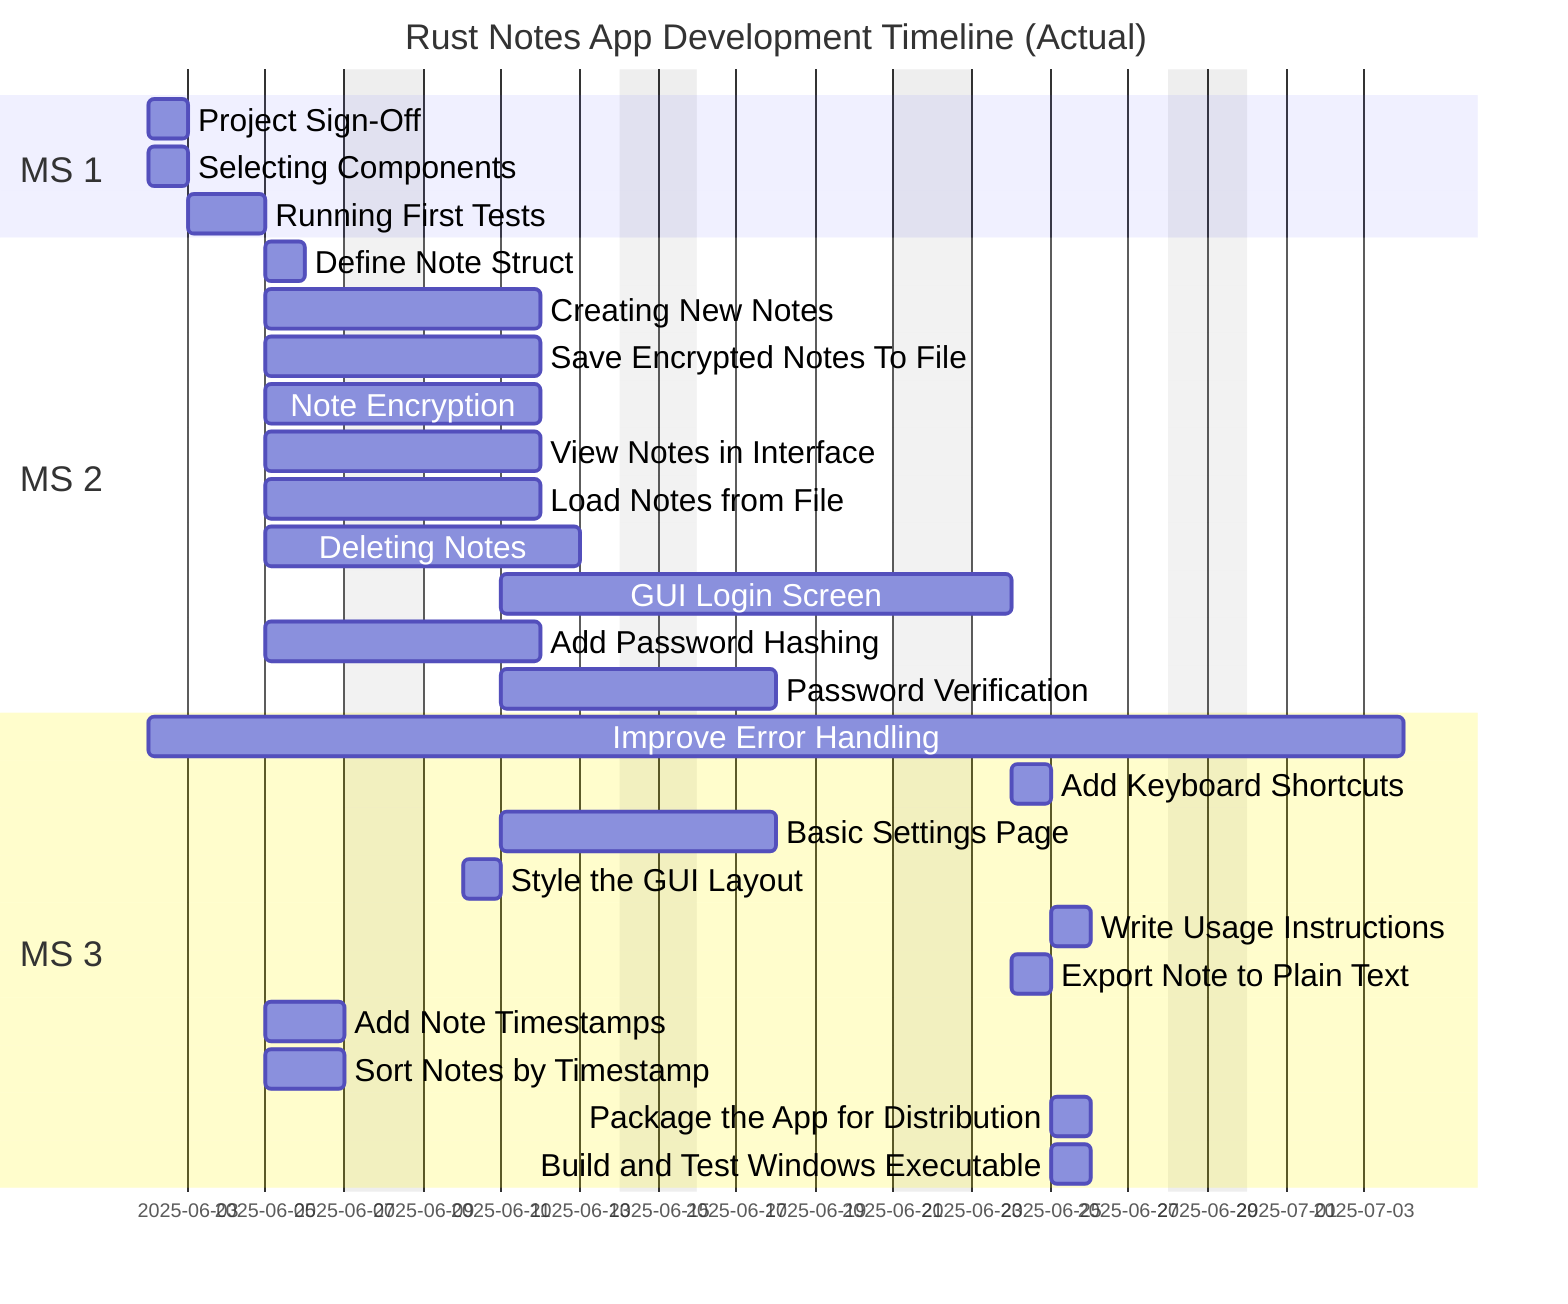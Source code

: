 %%{init: {
  'gantt': {
    'fontSize': 16,
    'sectionFontSize': 18
  }
}}%%
gantt
    todayMarker off
    excludes weekends
    title Rust Notes App Development Timeline (Actual)
    dateFormat  DD.MM.YYYY
    section MS 1
    Project Sign-Off                  :          req,   02.06.2025, 03.06.2025
    Selecting Components              :         core,   02.06.2025, 03.06.2025
    Running First Tests               :         test,   03.06.2025, 05.06.2025
    section MS 2
    Define Note Struct                :         core,   05.06.2025, 06.06.2025
    Creating New Notes                :         data,   05.06.2025, 10.06.2025
    Save Encrypted Notes To File      :         data,   05.06.2025, 10.06.2025
    Note Encryption                   :         safety, 05.06.2025, 10.06.2025
    View Notes in Interface           :         ui,     05.06.2025, 10.06.2025
    Load Notes from File              :         data,   05.06.2025, 10.06.2025
    Deleting Notes                    :         data,   05.06.2025, 11.06.2025
    GUI Login Screen                  :         ui,     11.06.2025, 20.06.2025
    Add Password Hashing              :         data,   05.06.2025, 10.06.2025
    Password Verification             :         data,   11.06.2025, 16.06.2025
    section MS 3
    Improve Error Handling            :         ux,     02.06.2025, 26.06.2025
    Add Keyboard Shortcuts            :         ux,     24.06.2025, 25.06.2025
    Basic Settings Page               :         ui,     11.06.2025, 16.06.2025
    Style the GUI Layout              :         ui,     10.06.2025, 11.06.2025
    Write Usage Instructions          :         doc,    25.06.2025, 26.06.2025
    Export Note to Plain Text         :         ux,     24.06.2025, 25.06.2025
    Add Note Timestamps               :         ui,     05.06.2025, 07.06.2025
    Sort Notes by Timestamp           :         ui,     05.06.2025, 07.06.2025
    Package the App for Distribution  :         final,  25.06.2025, 26.06.2025
    Build and Test Windows Executable :         final,  25.06.2025, 26.06.2025